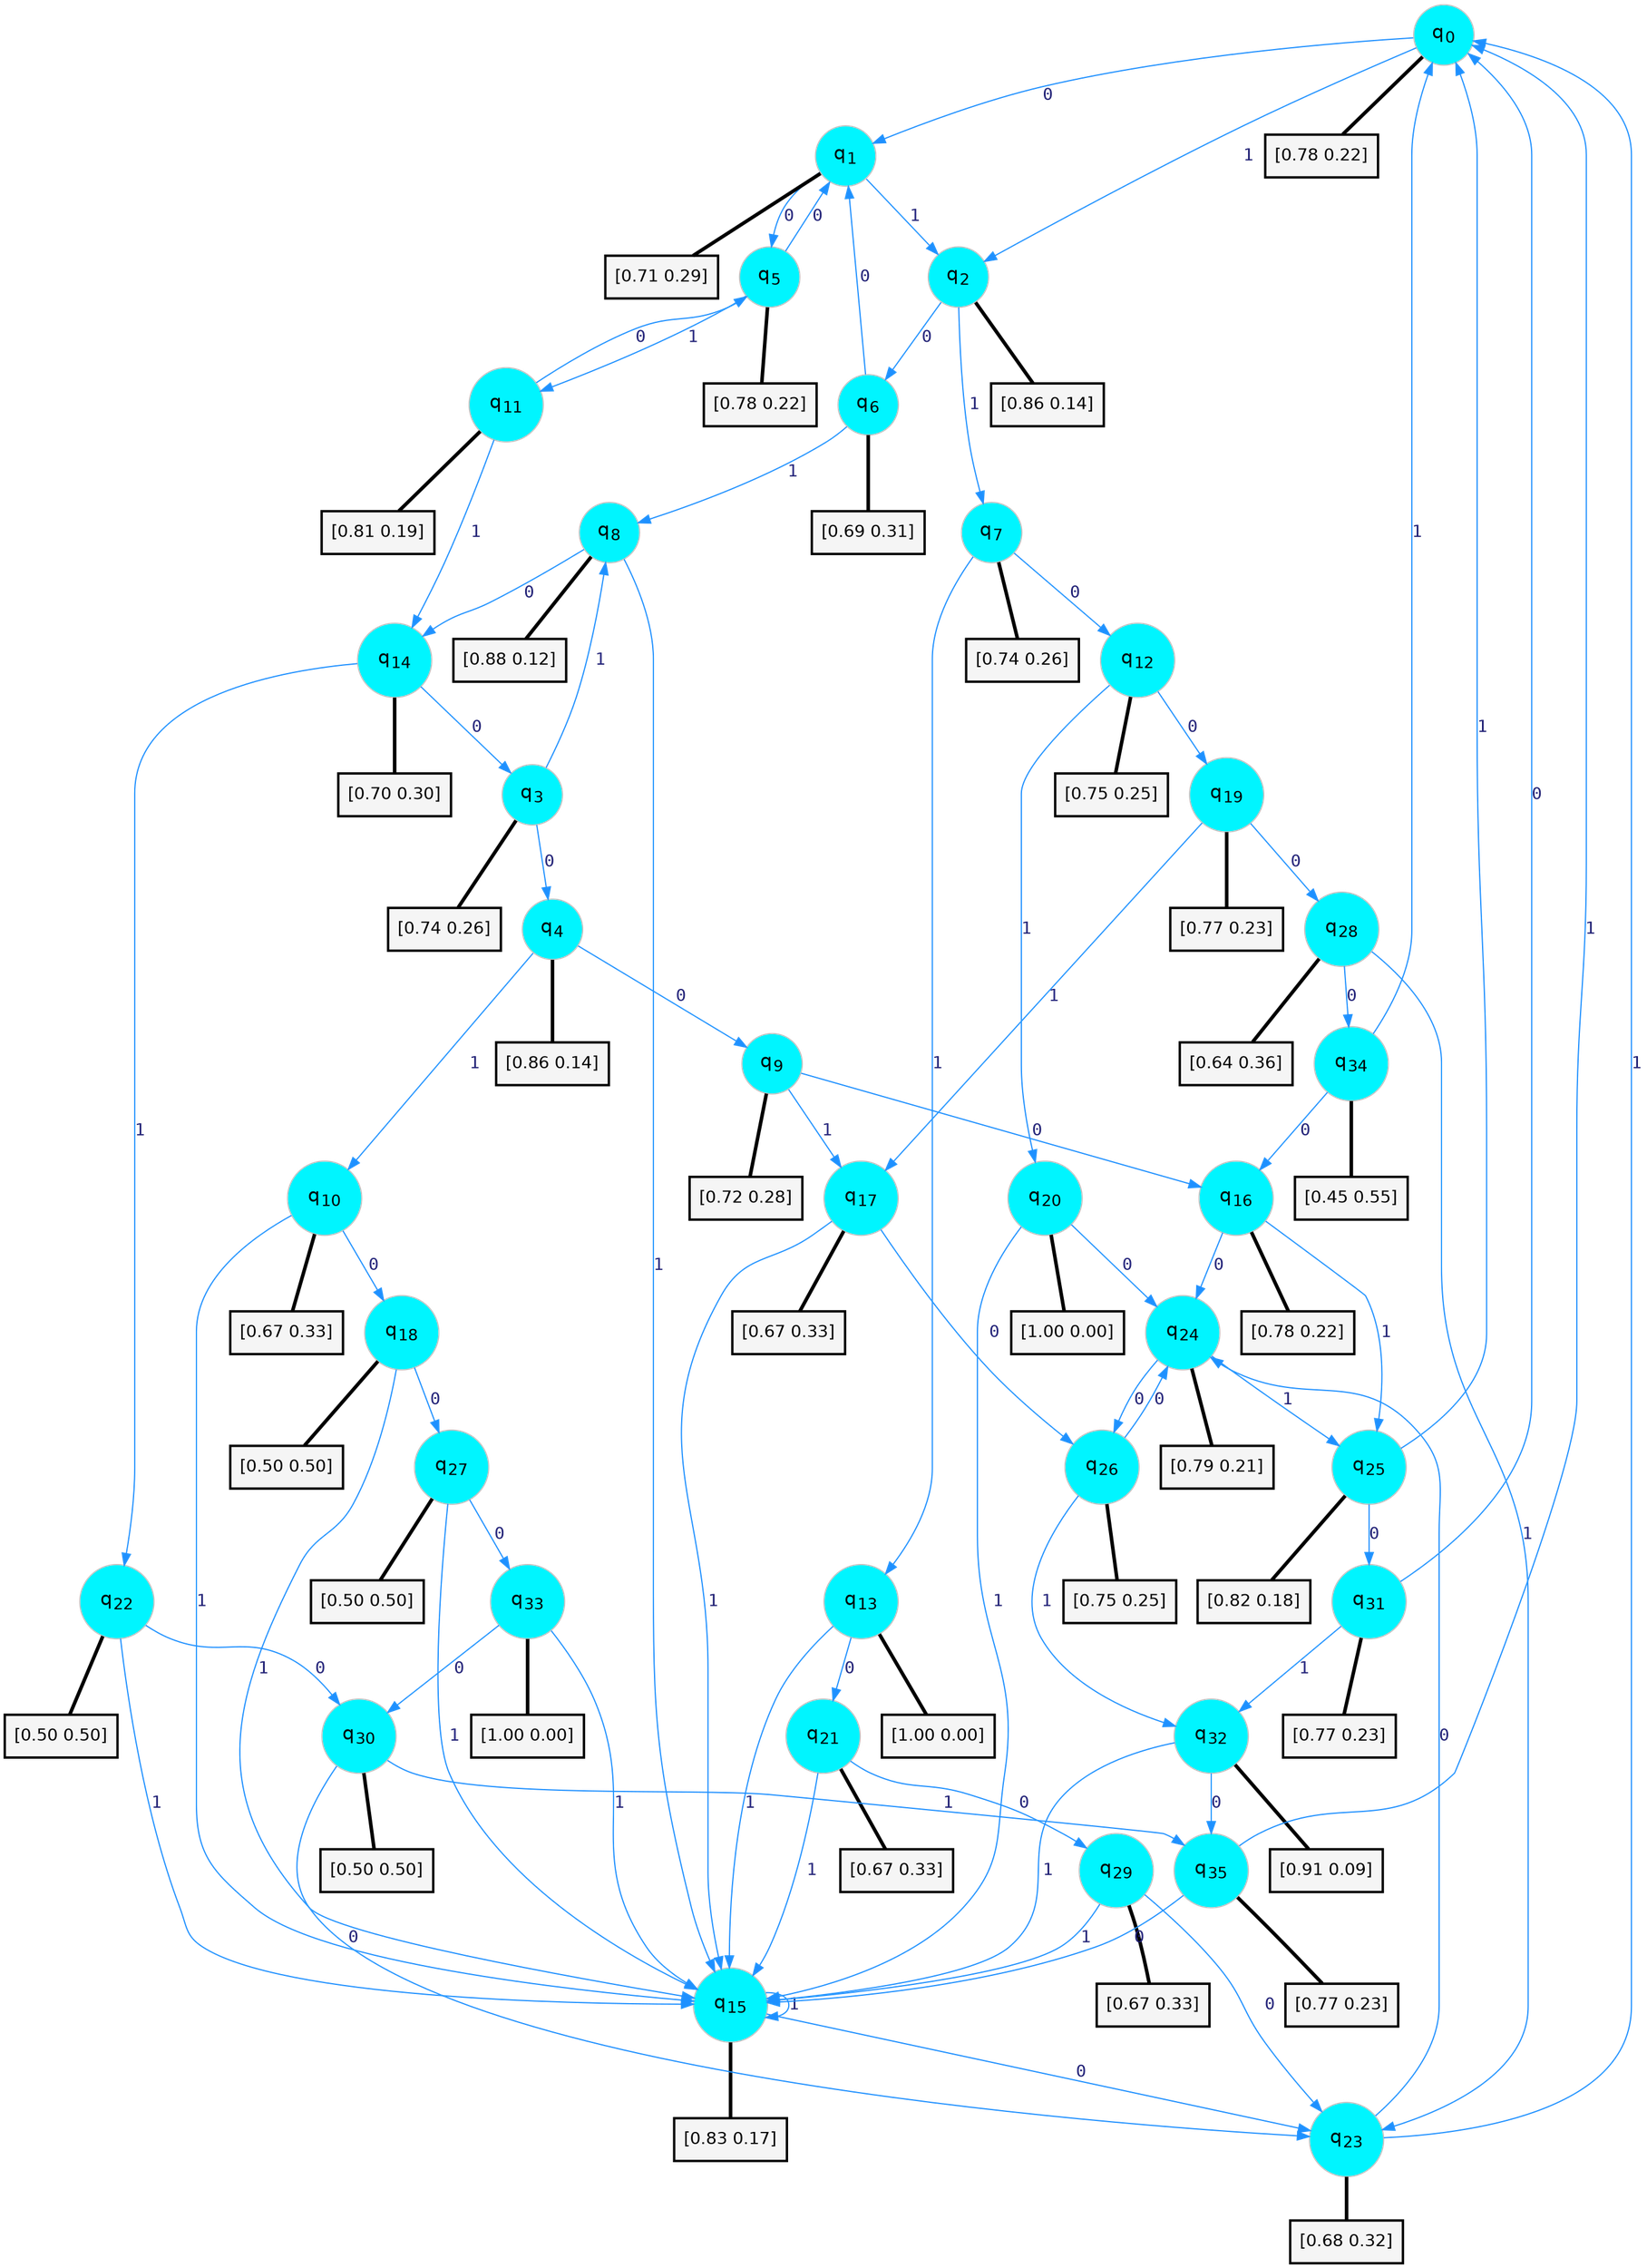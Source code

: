 digraph G {
graph [
bgcolor=transparent, dpi=300, rankdir=TD, size="40,25"];
node [
color=gray, fillcolor=turquoise1, fontcolor=black, fontname=Helvetica, fontsize=16, fontweight=bold, shape=circle, style=filled];
edge [
arrowsize=1, color=dodgerblue1, fontcolor=midnightblue, fontname=courier, fontweight=bold, penwidth=1, style=solid, weight=20];
0[label=<q<SUB>0</SUB>>];
1[label=<q<SUB>1</SUB>>];
2[label=<q<SUB>2</SUB>>];
3[label=<q<SUB>3</SUB>>];
4[label=<q<SUB>4</SUB>>];
5[label=<q<SUB>5</SUB>>];
6[label=<q<SUB>6</SUB>>];
7[label=<q<SUB>7</SUB>>];
8[label=<q<SUB>8</SUB>>];
9[label=<q<SUB>9</SUB>>];
10[label=<q<SUB>10</SUB>>];
11[label=<q<SUB>11</SUB>>];
12[label=<q<SUB>12</SUB>>];
13[label=<q<SUB>13</SUB>>];
14[label=<q<SUB>14</SUB>>];
15[label=<q<SUB>15</SUB>>];
16[label=<q<SUB>16</SUB>>];
17[label=<q<SUB>17</SUB>>];
18[label=<q<SUB>18</SUB>>];
19[label=<q<SUB>19</SUB>>];
20[label=<q<SUB>20</SUB>>];
21[label=<q<SUB>21</SUB>>];
22[label=<q<SUB>22</SUB>>];
23[label=<q<SUB>23</SUB>>];
24[label=<q<SUB>24</SUB>>];
25[label=<q<SUB>25</SUB>>];
26[label=<q<SUB>26</SUB>>];
27[label=<q<SUB>27</SUB>>];
28[label=<q<SUB>28</SUB>>];
29[label=<q<SUB>29</SUB>>];
30[label=<q<SUB>30</SUB>>];
31[label=<q<SUB>31</SUB>>];
32[label=<q<SUB>32</SUB>>];
33[label=<q<SUB>33</SUB>>];
34[label=<q<SUB>34</SUB>>];
35[label=<q<SUB>35</SUB>>];
36[label="[0.78 0.22]", shape=box,fontcolor=black, fontname=Helvetica, fontsize=14, penwidth=2, fillcolor=whitesmoke,color=black];
37[label="[0.71 0.29]", shape=box,fontcolor=black, fontname=Helvetica, fontsize=14, penwidth=2, fillcolor=whitesmoke,color=black];
38[label="[0.86 0.14]", shape=box,fontcolor=black, fontname=Helvetica, fontsize=14, penwidth=2, fillcolor=whitesmoke,color=black];
39[label="[0.74 0.26]", shape=box,fontcolor=black, fontname=Helvetica, fontsize=14, penwidth=2, fillcolor=whitesmoke,color=black];
40[label="[0.86 0.14]", shape=box,fontcolor=black, fontname=Helvetica, fontsize=14, penwidth=2, fillcolor=whitesmoke,color=black];
41[label="[0.78 0.22]", shape=box,fontcolor=black, fontname=Helvetica, fontsize=14, penwidth=2, fillcolor=whitesmoke,color=black];
42[label="[0.69 0.31]", shape=box,fontcolor=black, fontname=Helvetica, fontsize=14, penwidth=2, fillcolor=whitesmoke,color=black];
43[label="[0.74 0.26]", shape=box,fontcolor=black, fontname=Helvetica, fontsize=14, penwidth=2, fillcolor=whitesmoke,color=black];
44[label="[0.88 0.12]", shape=box,fontcolor=black, fontname=Helvetica, fontsize=14, penwidth=2, fillcolor=whitesmoke,color=black];
45[label="[0.72 0.28]", shape=box,fontcolor=black, fontname=Helvetica, fontsize=14, penwidth=2, fillcolor=whitesmoke,color=black];
46[label="[0.67 0.33]", shape=box,fontcolor=black, fontname=Helvetica, fontsize=14, penwidth=2, fillcolor=whitesmoke,color=black];
47[label="[0.81 0.19]", shape=box,fontcolor=black, fontname=Helvetica, fontsize=14, penwidth=2, fillcolor=whitesmoke,color=black];
48[label="[0.75 0.25]", shape=box,fontcolor=black, fontname=Helvetica, fontsize=14, penwidth=2, fillcolor=whitesmoke,color=black];
49[label="[1.00 0.00]", shape=box,fontcolor=black, fontname=Helvetica, fontsize=14, penwidth=2, fillcolor=whitesmoke,color=black];
50[label="[0.70 0.30]", shape=box,fontcolor=black, fontname=Helvetica, fontsize=14, penwidth=2, fillcolor=whitesmoke,color=black];
51[label="[0.83 0.17]", shape=box,fontcolor=black, fontname=Helvetica, fontsize=14, penwidth=2, fillcolor=whitesmoke,color=black];
52[label="[0.78 0.22]", shape=box,fontcolor=black, fontname=Helvetica, fontsize=14, penwidth=2, fillcolor=whitesmoke,color=black];
53[label="[0.67 0.33]", shape=box,fontcolor=black, fontname=Helvetica, fontsize=14, penwidth=2, fillcolor=whitesmoke,color=black];
54[label="[0.50 0.50]", shape=box,fontcolor=black, fontname=Helvetica, fontsize=14, penwidth=2, fillcolor=whitesmoke,color=black];
55[label="[0.77 0.23]", shape=box,fontcolor=black, fontname=Helvetica, fontsize=14, penwidth=2, fillcolor=whitesmoke,color=black];
56[label="[1.00 0.00]", shape=box,fontcolor=black, fontname=Helvetica, fontsize=14, penwidth=2, fillcolor=whitesmoke,color=black];
57[label="[0.67 0.33]", shape=box,fontcolor=black, fontname=Helvetica, fontsize=14, penwidth=2, fillcolor=whitesmoke,color=black];
58[label="[0.50 0.50]", shape=box,fontcolor=black, fontname=Helvetica, fontsize=14, penwidth=2, fillcolor=whitesmoke,color=black];
59[label="[0.68 0.32]", shape=box,fontcolor=black, fontname=Helvetica, fontsize=14, penwidth=2, fillcolor=whitesmoke,color=black];
60[label="[0.79 0.21]", shape=box,fontcolor=black, fontname=Helvetica, fontsize=14, penwidth=2, fillcolor=whitesmoke,color=black];
61[label="[0.82 0.18]", shape=box,fontcolor=black, fontname=Helvetica, fontsize=14, penwidth=2, fillcolor=whitesmoke,color=black];
62[label="[0.75 0.25]", shape=box,fontcolor=black, fontname=Helvetica, fontsize=14, penwidth=2, fillcolor=whitesmoke,color=black];
63[label="[0.50 0.50]", shape=box,fontcolor=black, fontname=Helvetica, fontsize=14, penwidth=2, fillcolor=whitesmoke,color=black];
64[label="[0.64 0.36]", shape=box,fontcolor=black, fontname=Helvetica, fontsize=14, penwidth=2, fillcolor=whitesmoke,color=black];
65[label="[0.67 0.33]", shape=box,fontcolor=black, fontname=Helvetica, fontsize=14, penwidth=2, fillcolor=whitesmoke,color=black];
66[label="[0.50 0.50]", shape=box,fontcolor=black, fontname=Helvetica, fontsize=14, penwidth=2, fillcolor=whitesmoke,color=black];
67[label="[0.77 0.23]", shape=box,fontcolor=black, fontname=Helvetica, fontsize=14, penwidth=2, fillcolor=whitesmoke,color=black];
68[label="[0.91 0.09]", shape=box,fontcolor=black, fontname=Helvetica, fontsize=14, penwidth=2, fillcolor=whitesmoke,color=black];
69[label="[1.00 0.00]", shape=box,fontcolor=black, fontname=Helvetica, fontsize=14, penwidth=2, fillcolor=whitesmoke,color=black];
70[label="[0.45 0.55]", shape=box,fontcolor=black, fontname=Helvetica, fontsize=14, penwidth=2, fillcolor=whitesmoke,color=black];
71[label="[0.77 0.23]", shape=box,fontcolor=black, fontname=Helvetica, fontsize=14, penwidth=2, fillcolor=whitesmoke,color=black];
0->1 [label=0];
0->2 [label=1];
0->36 [arrowhead=none, penwidth=3,color=black];
1->5 [label=0];
1->2 [label=1];
1->37 [arrowhead=none, penwidth=3,color=black];
2->6 [label=0];
2->7 [label=1];
2->38 [arrowhead=none, penwidth=3,color=black];
3->4 [label=0];
3->8 [label=1];
3->39 [arrowhead=none, penwidth=3,color=black];
4->9 [label=0];
4->10 [label=1];
4->40 [arrowhead=none, penwidth=3,color=black];
5->1 [label=0];
5->11 [label=1];
5->41 [arrowhead=none, penwidth=3,color=black];
6->1 [label=0];
6->8 [label=1];
6->42 [arrowhead=none, penwidth=3,color=black];
7->12 [label=0];
7->13 [label=1];
7->43 [arrowhead=none, penwidth=3,color=black];
8->14 [label=0];
8->15 [label=1];
8->44 [arrowhead=none, penwidth=3,color=black];
9->16 [label=0];
9->17 [label=1];
9->45 [arrowhead=none, penwidth=3,color=black];
10->18 [label=0];
10->15 [label=1];
10->46 [arrowhead=none, penwidth=3,color=black];
11->5 [label=0];
11->14 [label=1];
11->47 [arrowhead=none, penwidth=3,color=black];
12->19 [label=0];
12->20 [label=1];
12->48 [arrowhead=none, penwidth=3,color=black];
13->21 [label=0];
13->15 [label=1];
13->49 [arrowhead=none, penwidth=3,color=black];
14->3 [label=0];
14->22 [label=1];
14->50 [arrowhead=none, penwidth=3,color=black];
15->23 [label=0];
15->15 [label=1];
15->51 [arrowhead=none, penwidth=3,color=black];
16->24 [label=0];
16->25 [label=1];
16->52 [arrowhead=none, penwidth=3,color=black];
17->26 [label=0];
17->15 [label=1];
17->53 [arrowhead=none, penwidth=3,color=black];
18->27 [label=0];
18->15 [label=1];
18->54 [arrowhead=none, penwidth=3,color=black];
19->28 [label=0];
19->17 [label=1];
19->55 [arrowhead=none, penwidth=3,color=black];
20->24 [label=0];
20->15 [label=1];
20->56 [arrowhead=none, penwidth=3,color=black];
21->29 [label=0];
21->15 [label=1];
21->57 [arrowhead=none, penwidth=3,color=black];
22->30 [label=0];
22->15 [label=1];
22->58 [arrowhead=none, penwidth=3,color=black];
23->24 [label=0];
23->0 [label=1];
23->59 [arrowhead=none, penwidth=3,color=black];
24->26 [label=0];
24->25 [label=1];
24->60 [arrowhead=none, penwidth=3,color=black];
25->31 [label=0];
25->0 [label=1];
25->61 [arrowhead=none, penwidth=3,color=black];
26->24 [label=0];
26->32 [label=1];
26->62 [arrowhead=none, penwidth=3,color=black];
27->33 [label=0];
27->15 [label=1];
27->63 [arrowhead=none, penwidth=3,color=black];
28->34 [label=0];
28->23 [label=1];
28->64 [arrowhead=none, penwidth=3,color=black];
29->23 [label=0];
29->15 [label=1];
29->65 [arrowhead=none, penwidth=3,color=black];
30->23 [label=0];
30->35 [label=1];
30->66 [arrowhead=none, penwidth=3,color=black];
31->0 [label=0];
31->32 [label=1];
31->67 [arrowhead=none, penwidth=3,color=black];
32->35 [label=0];
32->15 [label=1];
32->68 [arrowhead=none, penwidth=3,color=black];
33->30 [label=0];
33->15 [label=1];
33->69 [arrowhead=none, penwidth=3,color=black];
34->16 [label=0];
34->0 [label=1];
34->70 [arrowhead=none, penwidth=3,color=black];
35->15 [label=0];
35->0 [label=1];
35->71 [arrowhead=none, penwidth=3,color=black];
}

